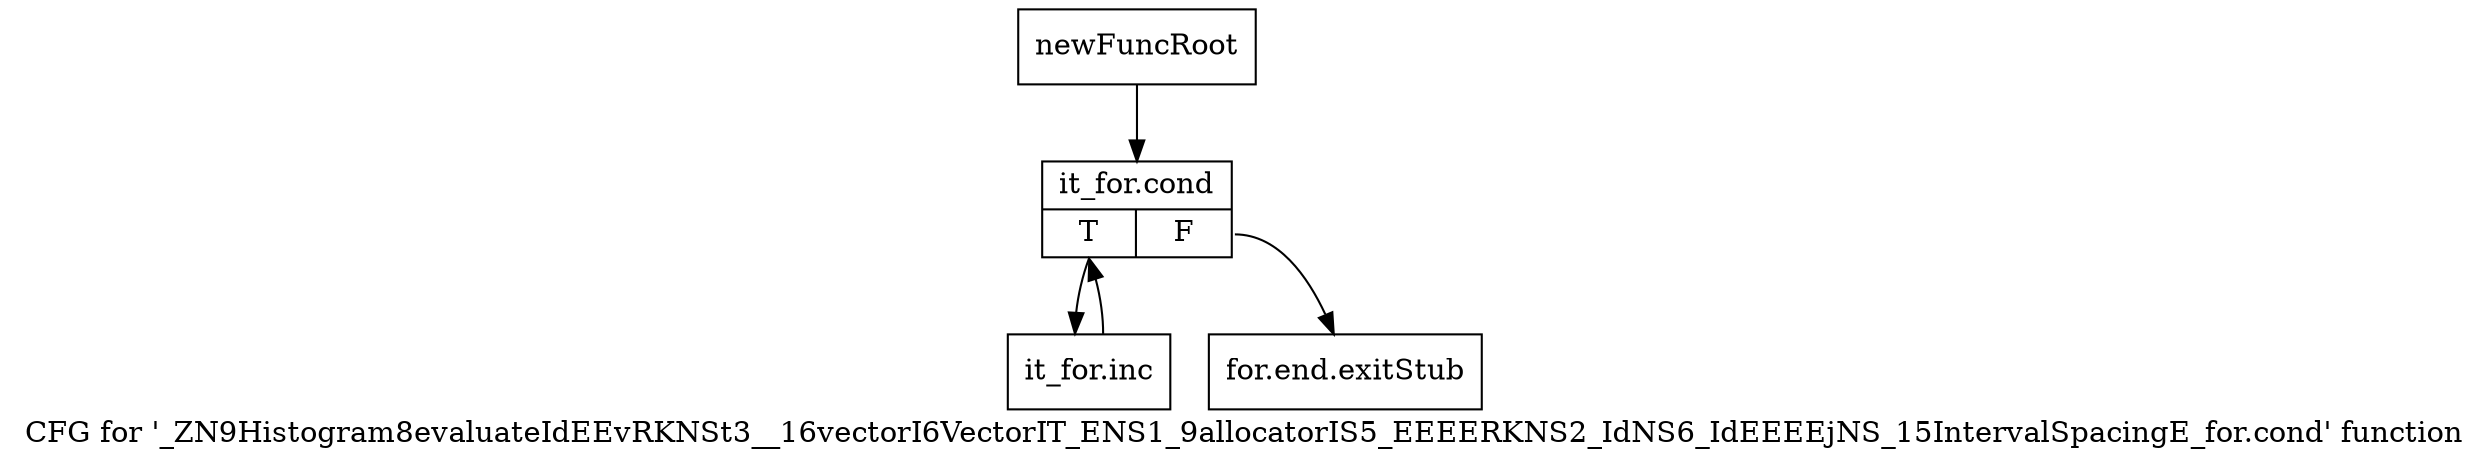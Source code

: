 digraph "CFG for '_ZN9Histogram8evaluateIdEEvRKNSt3__16vectorI6VectorIT_ENS1_9allocatorIS5_EEEERKNS2_IdNS6_IdEEEEjNS_15IntervalSpacingE_for.cond' function" {
	label="CFG for '_ZN9Histogram8evaluateIdEEvRKNSt3__16vectorI6VectorIT_ENS1_9allocatorIS5_EEEERKNS2_IdNS6_IdEEEEjNS_15IntervalSpacingE_for.cond' function";

	Node0x946ebb0 [shape=record,label="{newFuncRoot}"];
	Node0x946ebb0 -> Node0x946ecf0;
	Node0x946ec00 [shape=record,label="{for.end.exitStub}"];
	Node0x946ecf0 [shape=record,label="{it_for.cond|{<s0>T|<s1>F}}"];
	Node0x946ecf0:s0 -> Node0x946ed40;
	Node0x946ecf0:s1 -> Node0x946ec00;
	Node0x946ed40 [shape=record,label="{it_for.inc}"];
	Node0x946ed40 -> Node0x946ecf0;
}
